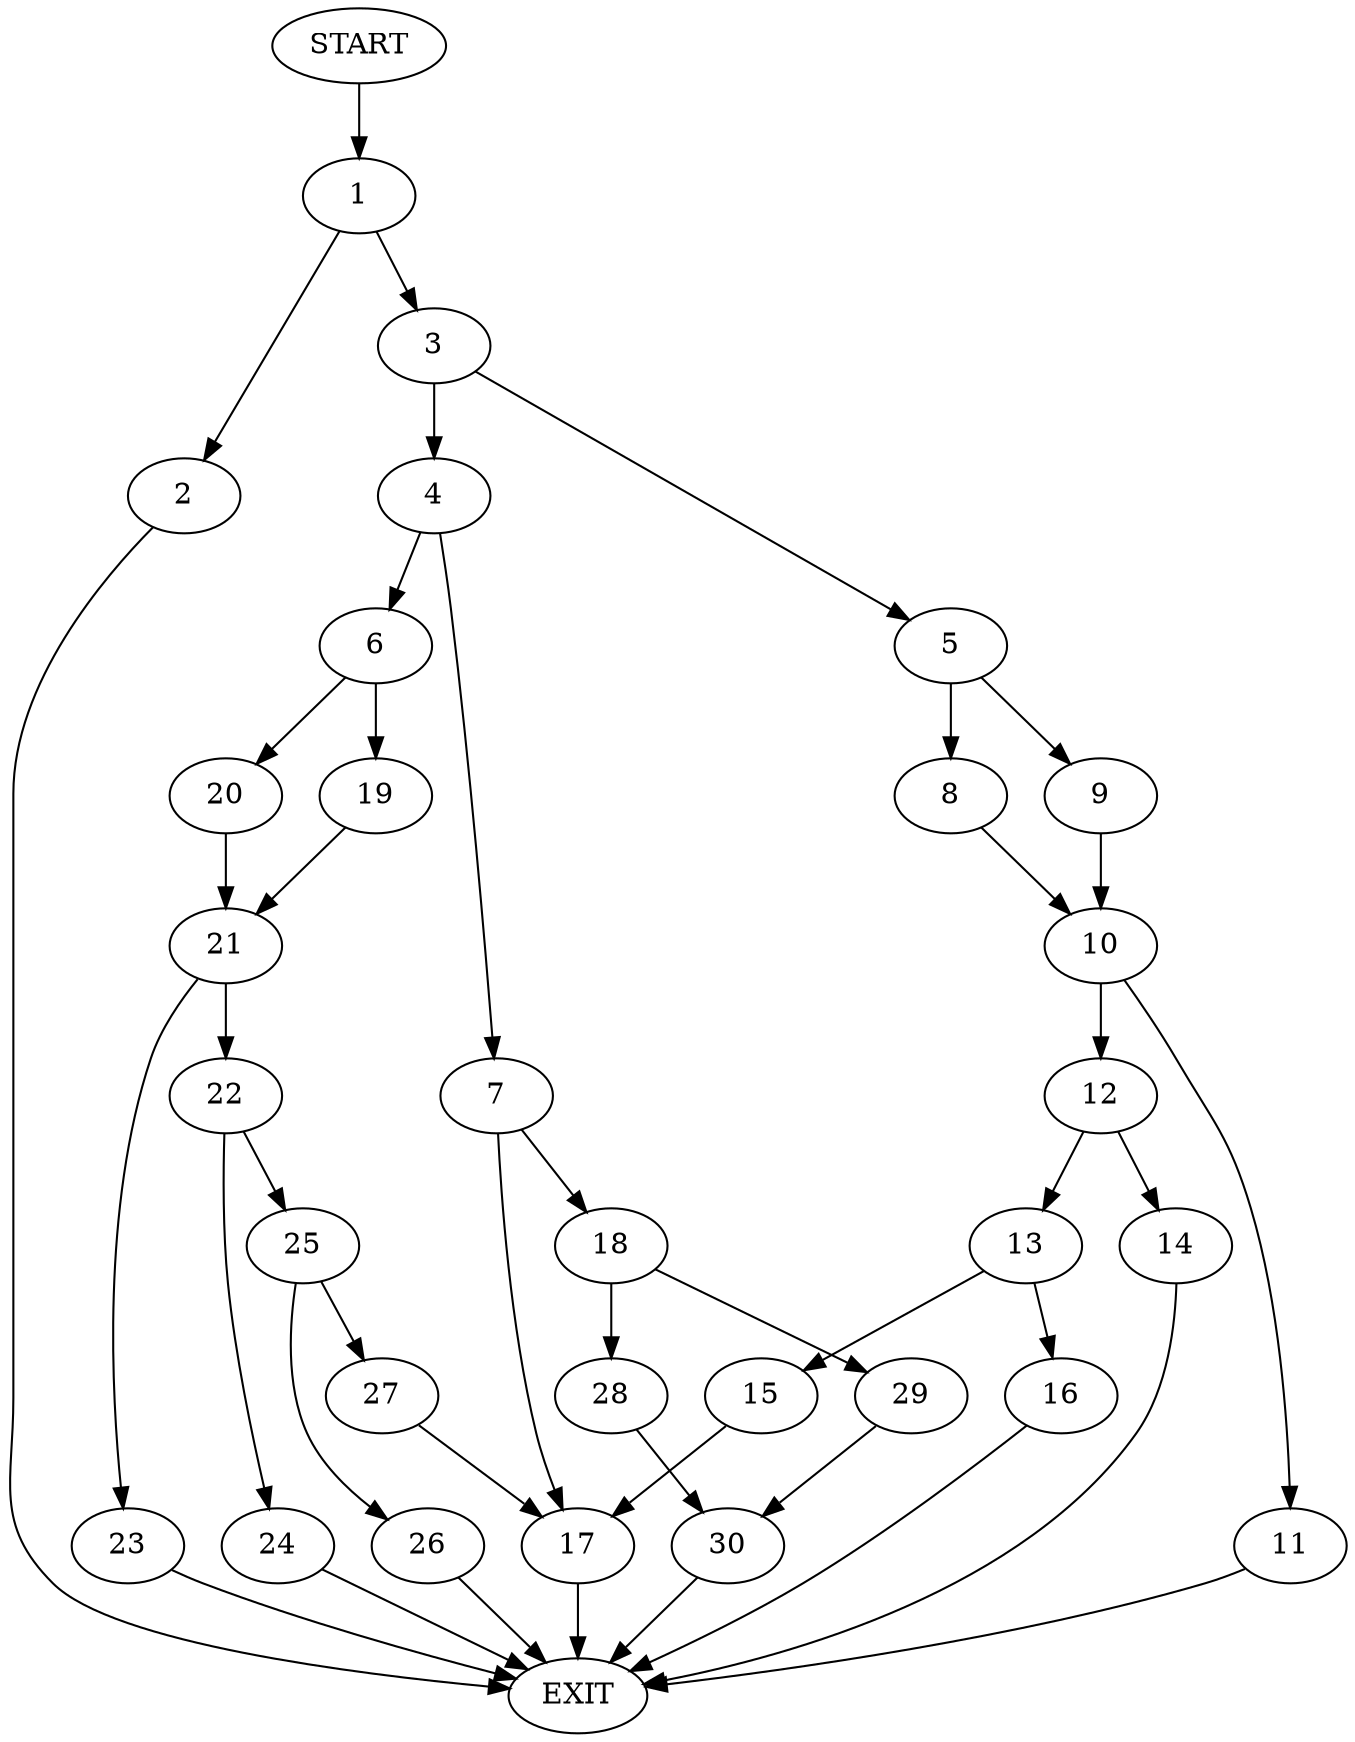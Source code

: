 digraph {
0 [label="START"]
31 [label="EXIT"]
0 -> 1
1 -> 2
1 -> 3
2 -> 31
3 -> 4
3 -> 5
4 -> 6
4 -> 7
5 -> 8
5 -> 9
8 -> 10
9 -> 10
10 -> 11
10 -> 12
12 -> 13
12 -> 14
11 -> 31
13 -> 15
13 -> 16
14 -> 31
15 -> 17
16 -> 31
17 -> 31
7 -> 17
7 -> 18
6 -> 19
6 -> 20
20 -> 21
19 -> 21
21 -> 22
21 -> 23
23 -> 31
22 -> 24
22 -> 25
25 -> 26
25 -> 27
24 -> 31
26 -> 31
27 -> 17
18 -> 28
18 -> 29
28 -> 30
29 -> 30
30 -> 31
}
